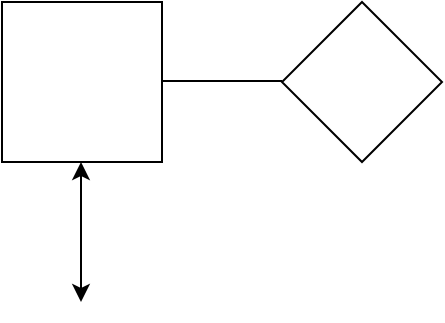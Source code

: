 <mxfile>
    <diagram id="XSWh0doP8C8jIuLDlsPu" name="Page-1">
        <mxGraphModel dx="569" dy="464" grid="1" gridSize="10" guides="1" tooltips="1" connect="1" arrows="1" fold="1" page="1" pageScale="1" pageWidth="850" pageHeight="1100" math="0" shadow="0">
            <root>
                <mxCell id="0"/>
                <mxCell id="1" parent="0"/>
                <mxCell id="2" value="" style="whiteSpace=wrap;html=1;aspect=fixed;" vertex="1" parent="1">
                    <mxGeometry x="100" y="110" width="80" height="80" as="geometry"/>
                </mxCell>
                <mxCell id="3" value="" style="rhombus;whiteSpace=wrap;html=1;" vertex="1" parent="1">
                    <mxGeometry x="240" y="110" width="80" height="80" as="geometry"/>
                </mxCell>
                <mxCell id="5" value="" style="endArrow=classic;startArrow=classic;html=1;" edge="1" parent="1">
                    <mxGeometry width="50" height="50" relative="1" as="geometry">
                        <mxPoint x="139.5" y="260" as="sourcePoint"/>
                        <mxPoint x="139.5" y="190" as="targetPoint"/>
                    </mxGeometry>
                </mxCell>
                <mxCell id="6" value="" style="endArrow=none;html=1;" edge="1" parent="1">
                    <mxGeometry width="50" height="50" relative="1" as="geometry">
                        <mxPoint x="180" y="149.5" as="sourcePoint"/>
                        <mxPoint x="240" y="149.5" as="targetPoint"/>
                    </mxGeometry>
                </mxCell>
            </root>
        </mxGraphModel>
    </diagram>
</mxfile>